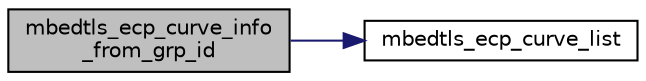 digraph "mbedtls_ecp_curve_info_from_grp_id"
{
 // LATEX_PDF_SIZE
  edge [fontname="Helvetica",fontsize="10",labelfontname="Helvetica",labelfontsize="10"];
  node [fontname="Helvetica",fontsize="10",shape=record];
  rankdir="LR";
  Node1 [label="mbedtls_ecp_curve_info\l_from_grp_id",height=0.2,width=0.4,color="black", fillcolor="grey75", style="filled", fontcolor="black",tooltip="This function retrieves curve information from an internal group identifier."];
  Node1 -> Node2 [color="midnightblue",fontsize="10",style="solid",fontname="Helvetica"];
  Node2 [label="mbedtls_ecp_curve_list",height=0.2,width=0.4,color="black", fillcolor="white", style="filled",URL="$d4/d4d/ecp_8c.html#aee4af7c7ad70564c44ba750cd96ae989",tooltip="This function retrieves the information defined in mbedtls_ecp_curve_info() for all supported curves ..."];
}

